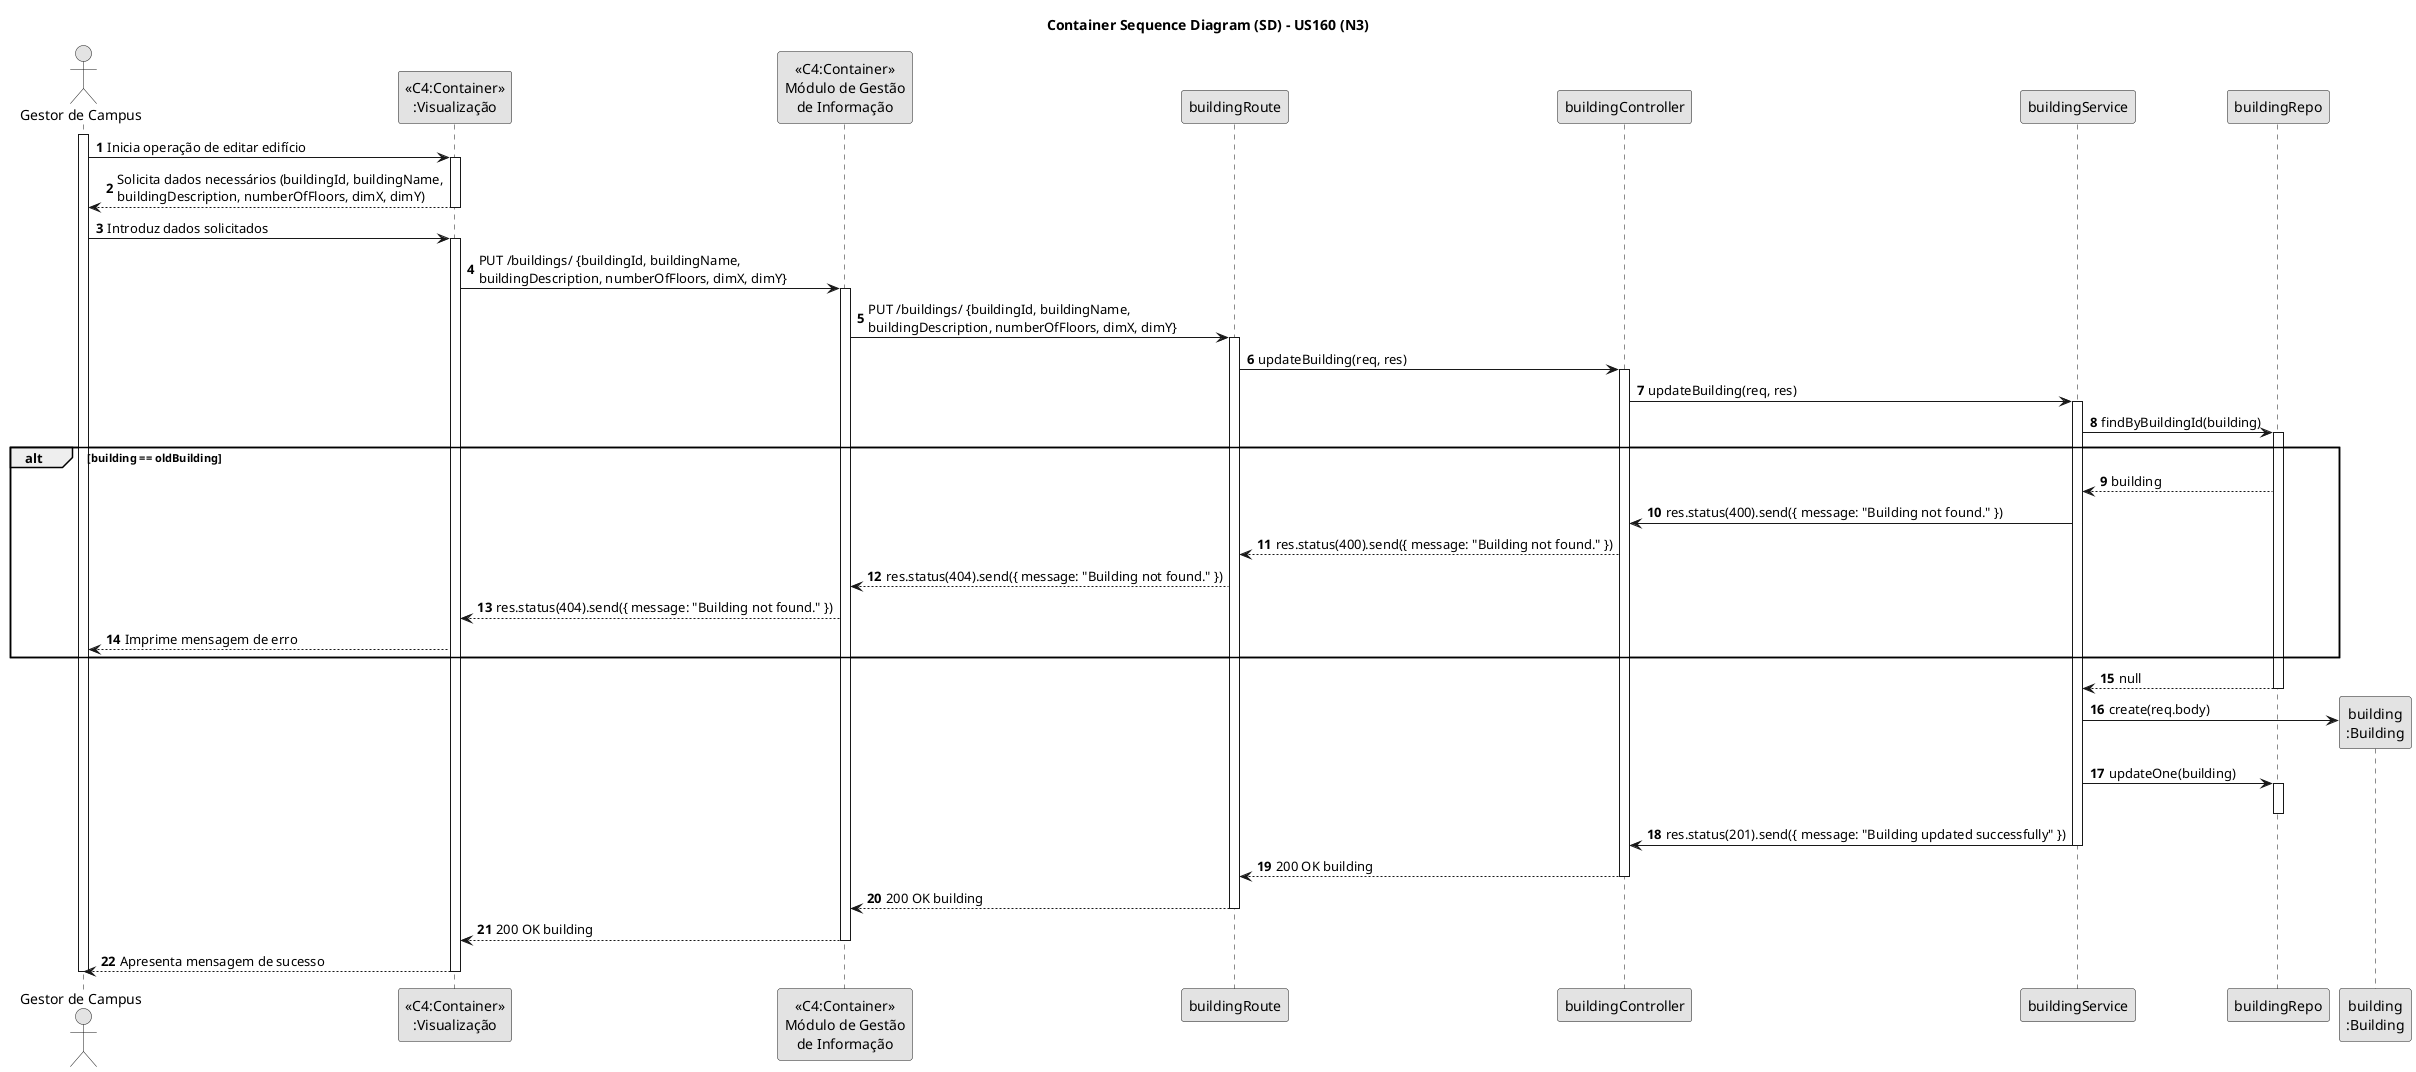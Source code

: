 @startuml
skinparam monochrome true
skinparam packageStyle rectangle
skinparam shadowing false

title Container Sequence Diagram (SD) - US160 (N3)

autonumber

actor "Gestor de Campus"

activate "Gestor de Campus"
"Gestor de Campus" -> "<<C4:Container>>\n:Visualização": Inicia operação de editar edifício
activate "<<C4:Container>>\n:Visualização"
"<<C4:Container>>\n:Visualização" --> "Gestor de Campus": Solicita dados necessários (buildingId, buildingName,\nbuildingDescription, numberOfFloors, dimX, dimY)
deactivate "<<C4:Container>>\n:Visualização"

"Gestor de Campus" -> "<<C4:Container>>\n:Visualização": Introduz dados solicitados
activate "<<C4:Container>>\n:Visualização"
"<<C4:Container>>\n:Visualização" -> "<<C4:Container>>\nMódulo de Gestão\nde Informação": PUT /buildings/ {buildingId, buildingName,\nbuildingDescription, numberOfFloors, dimX, dimY}

activate "<<C4:Container>>\nMódulo de Gestão\nde Informação"
"<<C4:Container>>\nMódulo de Gestão\nde Informação" -> buildingRoute: PUT /buildings/ {buildingId, buildingName,\nbuildingDescription, numberOfFloors, dimX, dimY}
activate buildingRoute
buildingRoute -> buildingController: updateBuilding(req, res)
activate buildingController
buildingController -> buildingService: updateBuilding(req, res)
activate buildingService
buildingService -> buildingRepo: findByBuildingId(building)
activate buildingRepo
alt building == oldBuilding
buildingRepo --> buildingService: building
buildingService -> buildingController: res.status(400).send({ message: "Building not found." })
buildingController --> buildingRoute: res.status(400).send({ message: "Building not found." })
buildingRoute --> "<<C4:Container>>\nMódulo de Gestão\nde Informação": res.status(404).send({ message: "Building not found." })
"<<C4:Container>>\nMódulo de Gestão\nde Informação" --> "<<C4:Container>>\n:Visualização": res.status(404).send({ message: "Building not found." })
"<<C4:Container>>\n:Visualização" --> "Gestor de Campus": Imprime mensagem de erro

end
buildingRepo --> buildingService: null
deactivate buildingRepo
buildingService -> "building\n:Building"**: create(req.body)
buildingService -> buildingRepo: updateOne(building)
activate buildingRepo
deactivate buildingRepo
buildingService -> buildingController: res.status(201).send({ message: "Building updated successfully" })
deactivate buildingService
buildingController --> buildingRoute : 200 OK building
deactivate buildingController
buildingRoute --> "<<C4:Container>>\nMódulo de Gestão\nde Informação" : 200 OK building
deactivate buildingRoute
"<<C4:Container>>\nMódulo de Gestão\nde Informação" --> "<<C4:Container>>\n:Visualização": 200 OK building
deactivate "<<C4:Container>>\nMódulo de Gestão\nde Informação"
"Gestor de Campus" <-- "<<C4:Container>>\n:Visualização": Apresenta mensagem de sucesso
deactivate "<<C4:Container>>\n:Visualização"
deactivate "Gestor de Campus"


@enduml